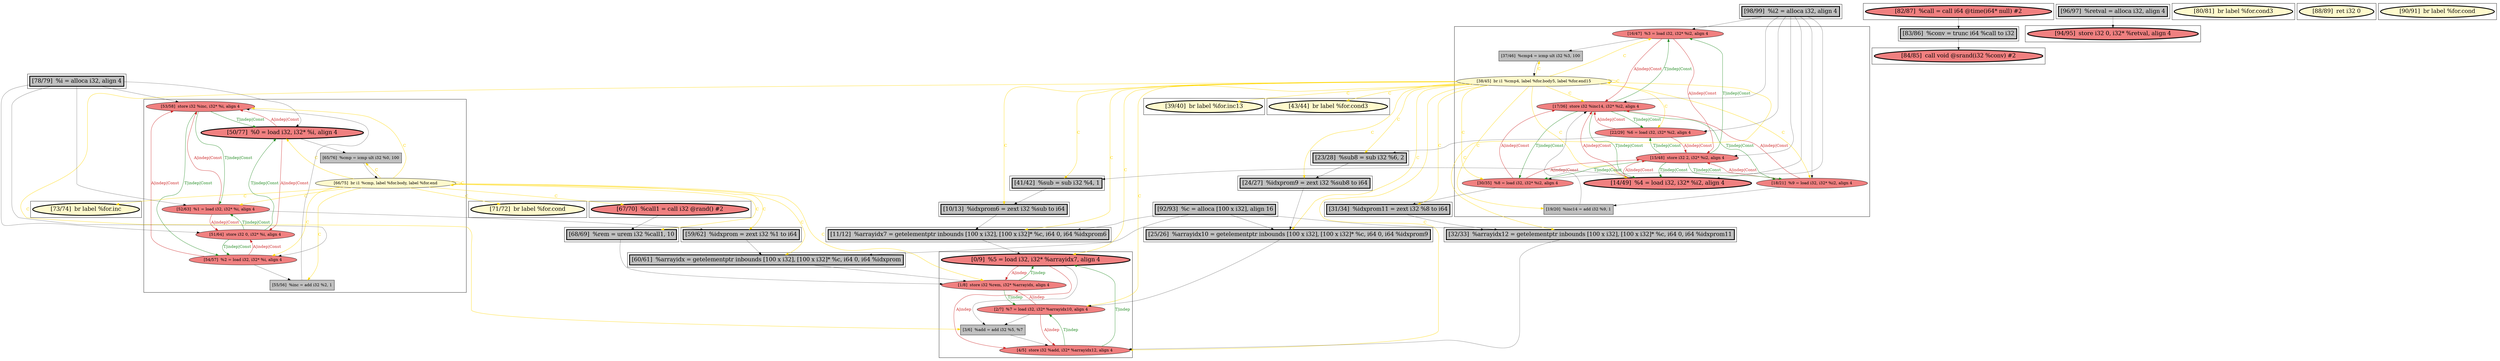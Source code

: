 
digraph G {



node194->node196 [style=solid,color=firebrick3,label="A|indep|Const",penwidth=1.0,fontcolor=firebrick3 ]
node225->node222 [style=solid,color=forestgreen,label="T|indep|Const",penwidth=1.0,fontcolor=forestgreen ]
node201->node180 [style=solid,color=gold,label="C",penwidth=1.0,fontcolor=gold ]
node192->node195 [style=solid,color=firebrick3,label="A|indep|Const",penwidth=1.0,fontcolor=firebrick3 ]
node185->node186 [style=solid,color=firebrick3,label="A|indep",penwidth=1.0,fontcolor=firebrick3 ]
node186->node185 [style=solid,color=forestgreen,label="T|indep",penwidth=1.0,fontcolor=forestgreen ]
node187->node183 [style=solid,color=black,label="",penwidth=0.5,fontcolor=black ]
node225->node227 [style=solid,color=forestgreen,label="T|indep|Const",penwidth=1.0,fontcolor=forestgreen ]
node205->node198 [style=solid,color=black,label="",penwidth=0.5,fontcolor=black ]
node195->node194 [style=solid,color=forestgreen,label="T|indep|Const",penwidth=1.0,fontcolor=forestgreen ]
node189->node187 [style=solid,color=black,label="",penwidth=0.5,fontcolor=black ]
node183->node186 [style=solid,color=firebrick3,label="A|indep",penwidth=1.0,fontcolor=firebrick3 ]
node186->node183 [style=solid,color=forestgreen,label="T|indep",penwidth=1.0,fontcolor=forestgreen ]
node205->node195 [style=solid,color=black,label="",penwidth=0.5,fontcolor=black ]
node224->node225 [style=solid,color=firebrick3,label="A|indep|Const",penwidth=1.0,fontcolor=firebrick3 ]
node201->node199 [style=solid,color=gold,label="C",penwidth=1.0,fontcolor=gold ]
node199->node195 [style=solid,color=firebrick3,label="A|indep|Const",penwidth=1.0,fontcolor=firebrick3 ]
node195->node199 [style=solid,color=forestgreen,label="T|indep|Const",penwidth=1.0,fontcolor=forestgreen ]
node220->node229 [style=solid,color=gold,label="C",penwidth=1.0,fontcolor=gold ]
node222->node221 [style=solid,color=firebrick3,label="A|indep|Const",penwidth=1.0,fontcolor=firebrick3 ]
node183->node184 [style=solid,color=firebrick3,label="A|indep",penwidth=1.0,fontcolor=firebrick3 ]
node221->node222 [style=solid,color=forestgreen,label="T|indep|Const",penwidth=1.0,fontcolor=forestgreen ]
node198->node195 [style=solid,color=firebrick3,label="A|indep|Const",penwidth=1.0,fontcolor=firebrick3 ]
node209->node180 [style=solid,color=black,label="",penwidth=0.5,fontcolor=black ]
node206->node202 [style=solid,color=black,label="",penwidth=0.5,fontcolor=black ]
node197->node201 [style=solid,color=black,label="",penwidth=0.5,fontcolor=black ]
node201->node197 [style=solid,color=gold,label="C",penwidth=1.0,fontcolor=gold ]
node202->node186 [style=solid,color=black,label="",penwidth=0.5,fontcolor=black ]
node218->node224 [style=solid,color=black,label="",penwidth=0.5,fontcolor=black ]
node203->node188 [style=solid,color=black,label="",penwidth=0.5,fontcolor=black ]
node199->node209 [style=solid,color=black,label="",penwidth=0.5,fontcolor=black ]
node205->node194 [style=solid,color=black,label="",penwidth=0.5,fontcolor=black ]
node227->node221 [style=solid,color=firebrick3,label="A|indep|Const",penwidth=1.0,fontcolor=firebrick3 ]
node220->node213 [style=solid,color=gold,label="C",penwidth=1.0,fontcolor=gold ]
node220->node202 [style=solid,color=gold,label="C",penwidth=1.0,fontcolor=gold ]
node185->node184 [style=solid,color=firebrick3,label="A|indep",penwidth=1.0,fontcolor=firebrick3 ]
node196->node200 [style=solid,color=forestgreen,label="T|indep|Const",penwidth=1.0,fontcolor=forestgreen ]
node205->node199 [style=solid,color=black,label="",penwidth=0.5,fontcolor=black ]
node198->node196 [style=solid,color=firebrick3,label="A|indep|Const",penwidth=1.0,fontcolor=firebrick3 ]
node220->node228 [style=solid,color=gold,label="C",penwidth=1.0,fontcolor=gold ]
node218->node227 [style=solid,color=black,label="",penwidth=0.5,fontcolor=black ]
node216->node185 [style=solid,color=black,label="",penwidth=0.5,fontcolor=black ]
node195->node192 [style=solid,color=forestgreen,label="T|indep|Const",penwidth=1.0,fontcolor=forestgreen ]
node201->node187 [style=solid,color=gold,label="C",penwidth=1.0,fontcolor=gold ]
node220->node220 [style=solid,color=gold,label="C",penwidth=1.0,fontcolor=gold ]
node201->node189 [style=solid,color=gold,label="C",penwidth=1.0,fontcolor=gold ]
node220->node226 [style=solid,color=gold,label="C",penwidth=1.0,fontcolor=gold ]
node220->node186 [style=solid,color=gold,label="C",penwidth=1.0,fontcolor=gold ]
node218->node221 [style=solid,color=black,label="",penwidth=0.5,fontcolor=black ]
node203->node187 [style=solid,color=black,label="",penwidth=0.5,fontcolor=black ]
node196->node198 [style=solid,color=forestgreen,label="T|indep|Const",penwidth=1.0,fontcolor=forestgreen ]
node224->node221 [style=solid,color=firebrick3,label="A|indep|Const",penwidth=1.0,fontcolor=firebrick3 ]
node220->node206 [style=solid,color=gold,label="C",penwidth=1.0,fontcolor=gold ]
node205->node196 [style=solid,color=black,label="",penwidth=0.5,fontcolor=black ]
node201->node185 [style=solid,color=gold,label="C",penwidth=1.0,fontcolor=gold ]
node201->node182 [style=solid,color=gold,label="C",penwidth=1.0,fontcolor=gold ]
node201->node193 [style=solid,color=gold,label="C",penwidth=1.0,fontcolor=gold ]
node201->node217 [style=solid,color=gold,label="C",penwidth=1.0,fontcolor=gold ]
node184->node185 [style=solid,color=forestgreen,label="T|indep",penwidth=1.0,fontcolor=forestgreen ]
node201->node184 [style=solid,color=gold,label="C",penwidth=1.0,fontcolor=gold ]
node201->node201 [style=solid,color=gold,label="C",penwidth=1.0,fontcolor=gold ]
node220->node225 [style=solid,color=gold,label="C",penwidth=1.0,fontcolor=gold ]
node229->node186 [style=solid,color=black,label="",penwidth=0.5,fontcolor=black ]
node221->node227 [style=solid,color=forestgreen,label="T|indep|Const",penwidth=1.0,fontcolor=forestgreen ]
node201->node198 [style=solid,color=gold,label="C",penwidth=1.0,fontcolor=gold ]
node201->node209 [style=solid,color=gold,label="C",penwidth=1.0,fontcolor=gold ]
node201->node194 [style=solid,color=gold,label="C",penwidth=1.0,fontcolor=gold ]
node182->node184 [style=solid,color=black,label="",penwidth=0.5,fontcolor=black ]
node180->node216 [style=solid,color=black,label="",penwidth=0.5,fontcolor=black ]
node220->node227 [style=solid,color=gold,label="C",penwidth=1.0,fontcolor=gold ]
node218->node225 [style=solid,color=black,label="",penwidth=0.5,fontcolor=black ]
node220->node223 [style=solid,color=gold,label="C",penwidth=1.0,fontcolor=gold ]
node204->node207 [style=solid,color=black,label="",penwidth=0.5,fontcolor=black ]
node201->node192 [style=solid,color=gold,label="C",penwidth=1.0,fontcolor=gold ]
node222->node223 [style=solid,color=black,label="",penwidth=0.5,fontcolor=black ]
node201->node181 [style=solid,color=gold,label="C",penwidth=1.0,fontcolor=gold ]
node194->node195 [style=solid,color=firebrick3,label="A|indep|Const",penwidth=1.0,fontcolor=firebrick3 ]
node194->node197 [style=solid,color=black,label="",penwidth=0.5,fontcolor=black ]
node201->node188 [style=solid,color=gold,label="C",penwidth=1.0,fontcolor=gold ]
node225->node224 [style=solid,color=forestgreen,label="T|indep|Const",penwidth=1.0,fontcolor=forestgreen ]
node200->node181 [style=solid,color=black,label="",penwidth=0.5,fontcolor=black ]
node218->node222 [style=solid,color=black,label="",penwidth=0.5,fontcolor=black ]
node193->node196 [style=solid,color=black,label="",penwidth=0.5,fontcolor=black ]
node201->node190 [style=solid,color=gold,label="C",penwidth=1.0,fontcolor=gold ]
node201->node216 [style=solid,color=gold,label="C",penwidth=1.0,fontcolor=gold ]
node227->node225 [style=solid,color=firebrick3,label="A|indep|Const",penwidth=1.0,fontcolor=firebrick3 ]
node195->node200 [style=solid,color=forestgreen,label="T|indep|Const",penwidth=1.0,fontcolor=forestgreen ]
node220->node222 [style=solid,color=gold,label="C",penwidth=1.0,fontcolor=gold ]
node200->node195 [style=solid,color=firebrick3,label="A|indep|Const",penwidth=1.0,fontcolor=firebrick3 ]
node195->node198 [style=solid,color=forestgreen,label="T|indep|Const",penwidth=1.0,fontcolor=forestgreen ]
node203->node202 [style=solid,color=black,label="",penwidth=0.5,fontcolor=black ]
node196->node199 [style=solid,color=forestgreen,label="T|indep|Const",penwidth=1.0,fontcolor=forestgreen ]
node199->node196 [style=solid,color=firebrick3,label="A|indep|Const",penwidth=1.0,fontcolor=firebrick3 ]
node203->node216 [style=solid,color=black,label="",penwidth=0.5,fontcolor=black ]
node228->node229 [style=solid,color=black,label="",penwidth=0.5,fontcolor=black ]
node201->node191 [style=solid,color=gold,label="C",penwidth=1.0,fontcolor=gold ]
node211->node210 [style=solid,color=black,label="",penwidth=0.5,fontcolor=black ]
node222->node225 [style=solid,color=firebrick3,label="A|indep|Const",penwidth=1.0,fontcolor=firebrick3 ]
node224->node206 [style=solid,color=black,label="",penwidth=0.5,fontcolor=black ]
node181->node189 [style=solid,color=black,label="",penwidth=0.5,fontcolor=black ]
node184->node183 [style=solid,color=forestgreen,label="T|indep",penwidth=1.0,fontcolor=forestgreen ]
node221->node224 [style=solid,color=forestgreen,label="T|indep|Const",penwidth=1.0,fontcolor=forestgreen ]
node220->node219 [style=solid,color=gold,label="C",penwidth=1.0,fontcolor=gold ]
node223->node220 [style=solid,color=black,label="",penwidth=0.5,fontcolor=black ]
node196->node194 [style=solid,color=forestgreen,label="T|indep|Const",penwidth=1.0,fontcolor=forestgreen ]
node192->node193 [style=solid,color=black,label="",penwidth=0.5,fontcolor=black ]
node226->node225 [style=solid,color=black,label="",penwidth=0.5,fontcolor=black ]
node198->node190 [style=solid,color=black,label="",penwidth=0.5,fontcolor=black ]
node227->node226 [style=solid,color=black,label="",penwidth=0.5,fontcolor=black ]
node188->node184 [style=solid,color=black,label="",penwidth=0.5,fontcolor=black ]
node205->node200 [style=solid,color=black,label="",penwidth=0.5,fontcolor=black ]
node200->node196 [style=solid,color=firebrick3,label="A|indep|Const",penwidth=1.0,fontcolor=firebrick3 ]
node201->node183 [style=solid,color=gold,label="C",penwidth=1.0,fontcolor=gold ]
node185->node182 [style=solid,color=black,label="",penwidth=0.5,fontcolor=black ]
node201->node196 [style=solid,color=gold,label="C",penwidth=1.0,fontcolor=gold ]
node190->node188 [style=solid,color=black,label="",penwidth=0.5,fontcolor=black ]
node183->node182 [style=solid,color=black,label="",penwidth=0.5,fontcolor=black ]
node205->node192 [style=solid,color=black,label="",penwidth=0.5,fontcolor=black ]
node220->node224 [style=solid,color=gold,label="C",penwidth=1.0,fontcolor=gold ]
node212->node204 [style=solid,color=black,label="",penwidth=0.5,fontcolor=black ]
node201->node200 [style=solid,color=gold,label="C",penwidth=1.0,fontcolor=gold ]
node196->node192 [style=solid,color=forestgreen,label="T|indep|Const",penwidth=1.0,fontcolor=forestgreen ]
node192->node196 [style=solid,color=firebrick3,label="A|indep|Const",penwidth=1.0,fontcolor=firebrick3 ]


subgraph cluster27 {


node227 [fillcolor=lightcoral,label="[54/57]  %2 = load i32, i32* %i, align 4",shape=ellipse,style=filled ]
node226 [fillcolor=grey,label="[55/56]  %inc = add i32 %2, 1",shape=rectangle,style=filled ]
node221 [fillcolor=lightcoral,label="[51/64]  store i32 0, i32* %i, align 4",shape=ellipse,style=filled ]
node220 [fillcolor=lemonchiffon,label="[66/75]  br i1 %cmp, label %for.body, label %for.end",shape=ellipse,style=filled ]
node223 [fillcolor=grey,label="[65/76]  %cmp = icmp ult i32 %0, 100",shape=rectangle,style=filled ]
node224 [fillcolor=lightcoral,label="[52/63]  %1 = load i32, i32* %i, align 4",shape=ellipse,style=filled ]
node222 [penwidth=3.0,fontsize=20,fillcolor=lightcoral,label="[50/77]  %0 = load i32, i32* %i, align 4",shape=ellipse,style=filled ]
node225 [fillcolor=lightcoral,label="[53/58]  store i32 %inc, i32* %i, align 4",shape=ellipse,style=filled ]



}

subgraph cluster28 {


node228 [penwidth=3.0,fontsize=20,fillcolor=lightcoral,label="[67/70]  %call1 = call i32 @rand() #2",shape=ellipse,style=filled ]



}

subgraph cluster26 {


node219 [penwidth=3.0,fontsize=20,fillcolor=lemonchiffon,label="[73/74]  br label %for.inc",shape=ellipse,style=filled ]



}

subgraph cluster29 {


node229 [penwidth=3.0,fontsize=20,fillcolor=grey,label="[68/69]  %rem = urem i32 %call1, 10",shape=rectangle,style=filled ]



}

subgraph cluster25 {


node218 [penwidth=3.0,fontsize=20,fillcolor=grey,label="[78/79]  %i = alloca i32, align 4",shape=rectangle,style=filled ]



}

subgraph cluster24 {


node217 [penwidth=3.0,fontsize=20,fillcolor=lemonchiffon,label="[39/40]  br label %for.inc13",shape=ellipse,style=filled ]



}

subgraph cluster22 {


node215 [penwidth=3.0,fontsize=20,fillcolor=lemonchiffon,label="[80/81]  br label %for.cond3",shape=ellipse,style=filled ]



}

subgraph cluster20 {


node213 [penwidth=3.0,fontsize=20,fillcolor=lemonchiffon,label="[71/72]  br label %for.cond",shape=ellipse,style=filled ]



}

subgraph cluster18 {


node211 [penwidth=3.0,fontsize=20,fillcolor=grey,label="[96/97]  %retval = alloca i32, align 4",shape=rectangle,style=filled ]



}

subgraph cluster16 {


node209 [penwidth=3.0,fontsize=20,fillcolor=grey,label="[41/42]  %sub = sub i32 %4, 1",shape=rectangle,style=filled ]



}

subgraph cluster17 {


node210 [penwidth=3.0,fontsize=20,fillcolor=lightcoral,label="[94/95]  store i32 0, i32* %retval, align 4",shape=ellipse,style=filled ]



}

subgraph cluster4 {


node188 [penwidth=3.0,fontsize=20,fillcolor=grey,label="[32/33]  %arrayidx12 = getelementptr inbounds [100 x i32], [100 x i32]* %c, i64 0, i64 %idxprom11",shape=rectangle,style=filled ]



}

subgraph cluster3 {


node187 [penwidth=3.0,fontsize=20,fillcolor=grey,label="[25/26]  %arrayidx10 = getelementptr inbounds [100 x i32], [100 x i32]* %c, i64 0, i64 %idxprom9",shape=rectangle,style=filled ]



}

subgraph cluster2 {


node186 [fillcolor=lightcoral,label="[1/8]  store i32 %rem, i32* %arrayidx, align 4",shape=ellipse,style=filled ]
node185 [penwidth=3.0,fontsize=20,fillcolor=lightcoral,label="[0/9]  %5 = load i32, i32* %arrayidx7, align 4",shape=ellipse,style=filled ]
node184 [fillcolor=lightcoral,label="[4/5]  store i32 %add, i32* %arrayidx12, align 4",shape=ellipse,style=filled ]
node182 [fillcolor=grey,label="[3/6]  %add = add i32 %5, %7",shape=rectangle,style=filled ]
node183 [fillcolor=lightcoral,label="[2/7]  %7 = load i32, i32* %arrayidx10, align 4",shape=ellipse,style=filled ]



}

subgraph cluster1 {


node181 [penwidth=3.0,fontsize=20,fillcolor=grey,label="[23/28]  %sub8 = sub i32 %6, 2",shape=rectangle,style=filled ]



}

subgraph cluster12 {


node205 [penwidth=3.0,fontsize=20,fillcolor=grey,label="[98/99]  %i2 = alloca i32, align 4",shape=rectangle,style=filled ]



}

subgraph cluster5 {


node189 [penwidth=3.0,fontsize=20,fillcolor=grey,label="[24/27]  %idxprom9 = zext i32 %sub8 to i64",shape=rectangle,style=filled ]



}

subgraph cluster0 {


node180 [penwidth=3.0,fontsize=20,fillcolor=grey,label="[10/13]  %idxprom6 = zext i32 %sub to i64",shape=rectangle,style=filled ]



}

subgraph cluster6 {


node190 [penwidth=3.0,fontsize=20,fillcolor=grey,label="[31/34]  %idxprom11 = zext i32 %8 to i64",shape=rectangle,style=filled ]



}

subgraph cluster14 {


node207 [penwidth=3.0,fontsize=20,fillcolor=lightcoral,label="[84/85]  call void @srand(i32 %conv) #2",shape=ellipse,style=filled ]



}

subgraph cluster7 {


node191 [penwidth=3.0,fontsize=20,fillcolor=lemonchiffon,label="[43/44]  br label %for.cond3",shape=ellipse,style=filled ]



}

subgraph cluster23 {


node216 [penwidth=3.0,fontsize=20,fillcolor=grey,label="[11/12]  %arrayidx7 = getelementptr inbounds [100 x i32], [100 x i32]* %c, i64 0, i64 %idxprom6",shape=rectangle,style=filled ]



}

subgraph cluster8 {


node201 [fillcolor=lemonchiffon,label="[38/45]  br i1 %cmp4, label %for.body5, label %for.end15",shape=ellipse,style=filled ]
node200 [fillcolor=lightcoral,label="[22/29]  %6 = load i32, i32* %i2, align 4",shape=ellipse,style=filled ]
node198 [fillcolor=lightcoral,label="[30/35]  %8 = load i32, i32* %i2, align 4",shape=ellipse,style=filled ]
node193 [fillcolor=grey,label="[19/20]  %inc14 = add i32 %9, 1",shape=rectangle,style=filled ]
node199 [penwidth=3.0,fontsize=20,fillcolor=lightcoral,label="[14/49]  %4 = load i32, i32* %i2, align 4",shape=ellipse,style=filled ]
node192 [fillcolor=lightcoral,label="[18/21]  %9 = load i32, i32* %i2, align 4",shape=ellipse,style=filled ]
node196 [fillcolor=lightcoral,label="[17/36]  store i32 %inc14, i32* %i2, align 4",shape=ellipse,style=filled ]
node194 [fillcolor=lightcoral,label="[16/47]  %3 = load i32, i32* %i2, align 4",shape=ellipse,style=filled ]
node195 [fillcolor=lightcoral,label="[15/48]  store i32 2, i32* %i2, align 4",shape=ellipse,style=filled ]
node197 [fillcolor=grey,label="[37/46]  %cmp4 = icmp ult i32 %3, 100",shape=rectangle,style=filled ]



}

subgraph cluster21 {


node214 [penwidth=3.0,fontsize=20,fillcolor=lemonchiffon,label="[88/89]  ret i32 0",shape=ellipse,style=filled ]



}

subgraph cluster9 {


node202 [penwidth=3.0,fontsize=20,fillcolor=grey,label="[60/61]  %arrayidx = getelementptr inbounds [100 x i32], [100 x i32]* %c, i64 0, i64 %idxprom",shape=rectangle,style=filled ]



}

subgraph cluster19 {


node212 [penwidth=3.0,fontsize=20,fillcolor=lightcoral,label="[82/87]  %call = call i64 @time(i64* null) #2",shape=ellipse,style=filled ]



}

subgraph cluster10 {


node203 [penwidth=3.0,fontsize=20,fillcolor=grey,label="[92/93]  %c = alloca [100 x i32], align 16",shape=rectangle,style=filled ]



}

subgraph cluster11 {


node204 [penwidth=3.0,fontsize=20,fillcolor=grey,label="[83/86]  %conv = trunc i64 %call to i32",shape=rectangle,style=filled ]



}

subgraph cluster13 {


node206 [penwidth=3.0,fontsize=20,fillcolor=grey,label="[59/62]  %idxprom = zext i32 %1 to i64",shape=rectangle,style=filled ]



}

subgraph cluster15 {


node208 [penwidth=3.0,fontsize=20,fillcolor=lemonchiffon,label="[90/91]  br label %for.cond",shape=ellipse,style=filled ]



}

}
